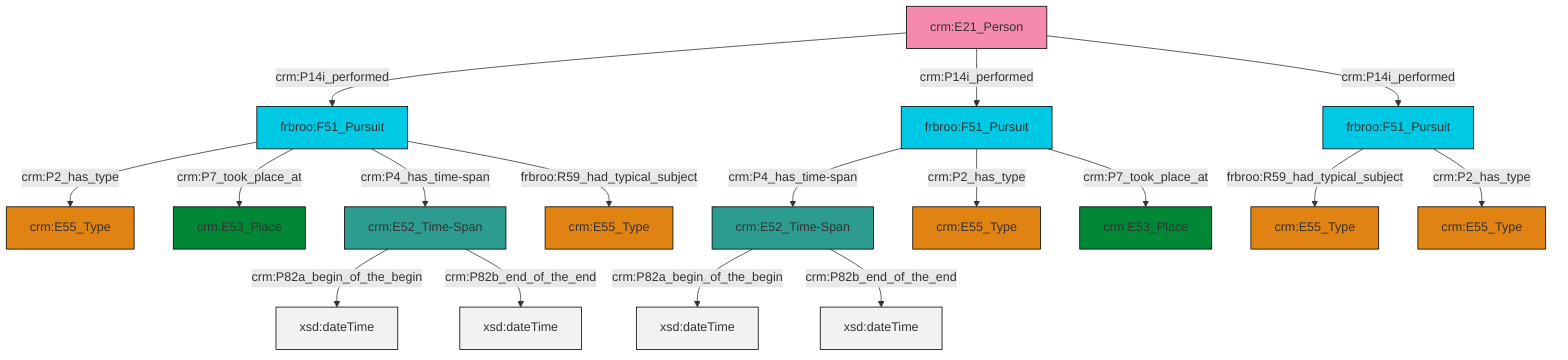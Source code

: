 graph TD
classDef Literal fill:#f2f2f2,stroke:#000000;
classDef CRM_Entity fill:#FFFFFF,stroke:#000000;
classDef Temporal_Entity fill:#00C9E6, stroke:#000000;
classDef Type fill:#E18312, stroke:#000000;
classDef Time-Span fill:#2C9C91, stroke:#000000;
classDef Appellation fill:#FFEB7F, stroke:#000000;
classDef Place fill:#008836, stroke:#000000;
classDef Persistent_Item fill:#B266B2, stroke:#000000;
classDef Conceptual_Object fill:#FFD700, stroke:#000000;
classDef Physical_Thing fill:#D2B48C, stroke:#000000;
classDef Actor fill:#f58aad, stroke:#000000;
classDef PC_Classes fill:#4ce600, stroke:#000000;
classDef Multi fill:#cccccc,stroke:#000000;

0["frbroo:F51_Pursuit"]:::Temporal_Entity -->|crm:P2_has_type| 1["crm:E55_Type"]:::Type
6["crm:E52_Time-Span"]:::Time-Span -->|crm:P82a_begin_of_the_begin| 7[xsd:dateTime]:::Literal
8["frbroo:F51_Pursuit"]:::Temporal_Entity -->|frbroo:R59_had_typical_subject| 4["crm:E55_Type"]:::Type
6["crm:E52_Time-Span"]:::Time-Span -->|crm:P82b_end_of_the_end| 13[xsd:dateTime]:::Literal
0["frbroo:F51_Pursuit"]:::Temporal_Entity -->|crm:P7_took_place_at| 16["crm:E53_Place"]:::Place
0["frbroo:F51_Pursuit"]:::Temporal_Entity -->|crm:P4_has_time-span| 6["crm:E52_Time-Span"]:::Time-Span
2["frbroo:F51_Pursuit"]:::Temporal_Entity -->|crm:P4_has_time-span| 18["crm:E52_Time-Span"]:::Time-Span
14["crm:E21_Person"]:::Actor -->|crm:P14i_performed| 0["frbroo:F51_Pursuit"]:::Temporal_Entity
18["crm:E52_Time-Span"]:::Time-Span -->|crm:P82a_begin_of_the_begin| 20[xsd:dateTime]:::Literal
14["crm:E21_Person"]:::Actor -->|crm:P14i_performed| 2["frbroo:F51_Pursuit"]:::Temporal_Entity
8["frbroo:F51_Pursuit"]:::Temporal_Entity -->|crm:P2_has_type| 11["crm:E55_Type"]:::Type
14["crm:E21_Person"]:::Actor -->|crm:P14i_performed| 8["frbroo:F51_Pursuit"]:::Temporal_Entity
18["crm:E52_Time-Span"]:::Time-Span -->|crm:P82b_end_of_the_end| 26[xsd:dateTime]:::Literal
2["frbroo:F51_Pursuit"]:::Temporal_Entity -->|crm:P2_has_type| 23["crm:E55_Type"]:::Type
0["frbroo:F51_Pursuit"]:::Temporal_Entity -->|frbroo:R59_had_typical_subject| 28["crm:E55_Type"]:::Type
2["frbroo:F51_Pursuit"]:::Temporal_Entity -->|crm:P7_took_place_at| 9["crm:E53_Place"]:::Place